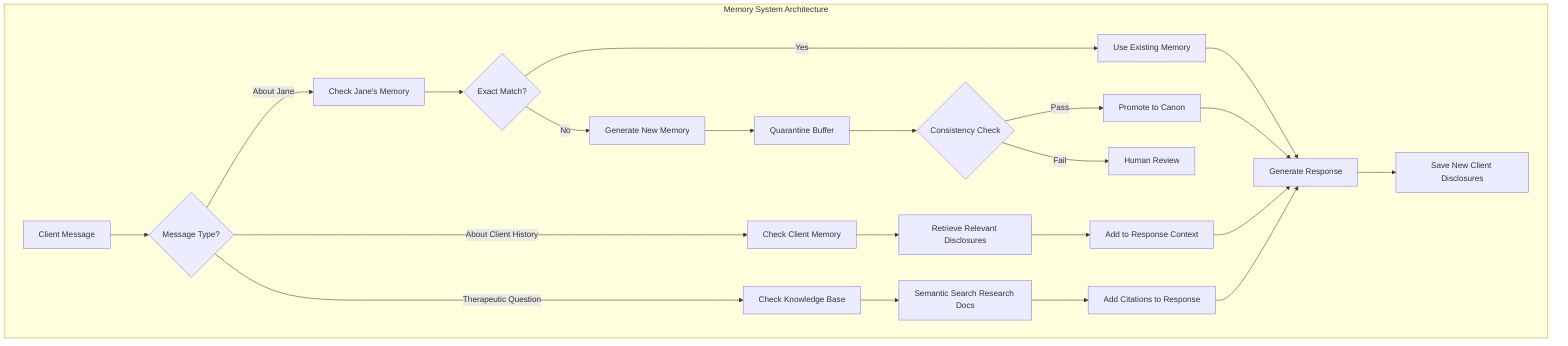 %%% Memory System Architecture
flowchart TD
    subgraph "Memory System Architecture"
    A[Client Message] --> B{Message Type?}
    B -->|About Jane| C[Check Jane's Memory]
    B -->|About Client History| D[Check Client Memory]
    B -->|Therapeutic Question| E[Check Knowledge Base]
    
    C --> C1{Exact Match?}
    C1 -->|Yes| C2[Use Existing Memory]
    C1 -->|No| C3[Generate New Memory]
    C3 --> C4[Quarantine Buffer]
    C4 --> C5{Consistency Check}
    C5 -->|Pass| C6[Promote to Canon]
    C5 -->|Fail| C7[Human Review]
    
    D --> D1[Retrieve Relevant Disclosures]
    D1 --> D2[Add to Response Context]
    
    E --> E1[Semantic Search Research Docs]
    E1 --> E2[Add Citations to Response]
    
    C2 --> F[Generate Response]
    C6 --> F
    D2 --> F
    E2 --> F
    
    F --> G[Save New Client Disclosures]
    end